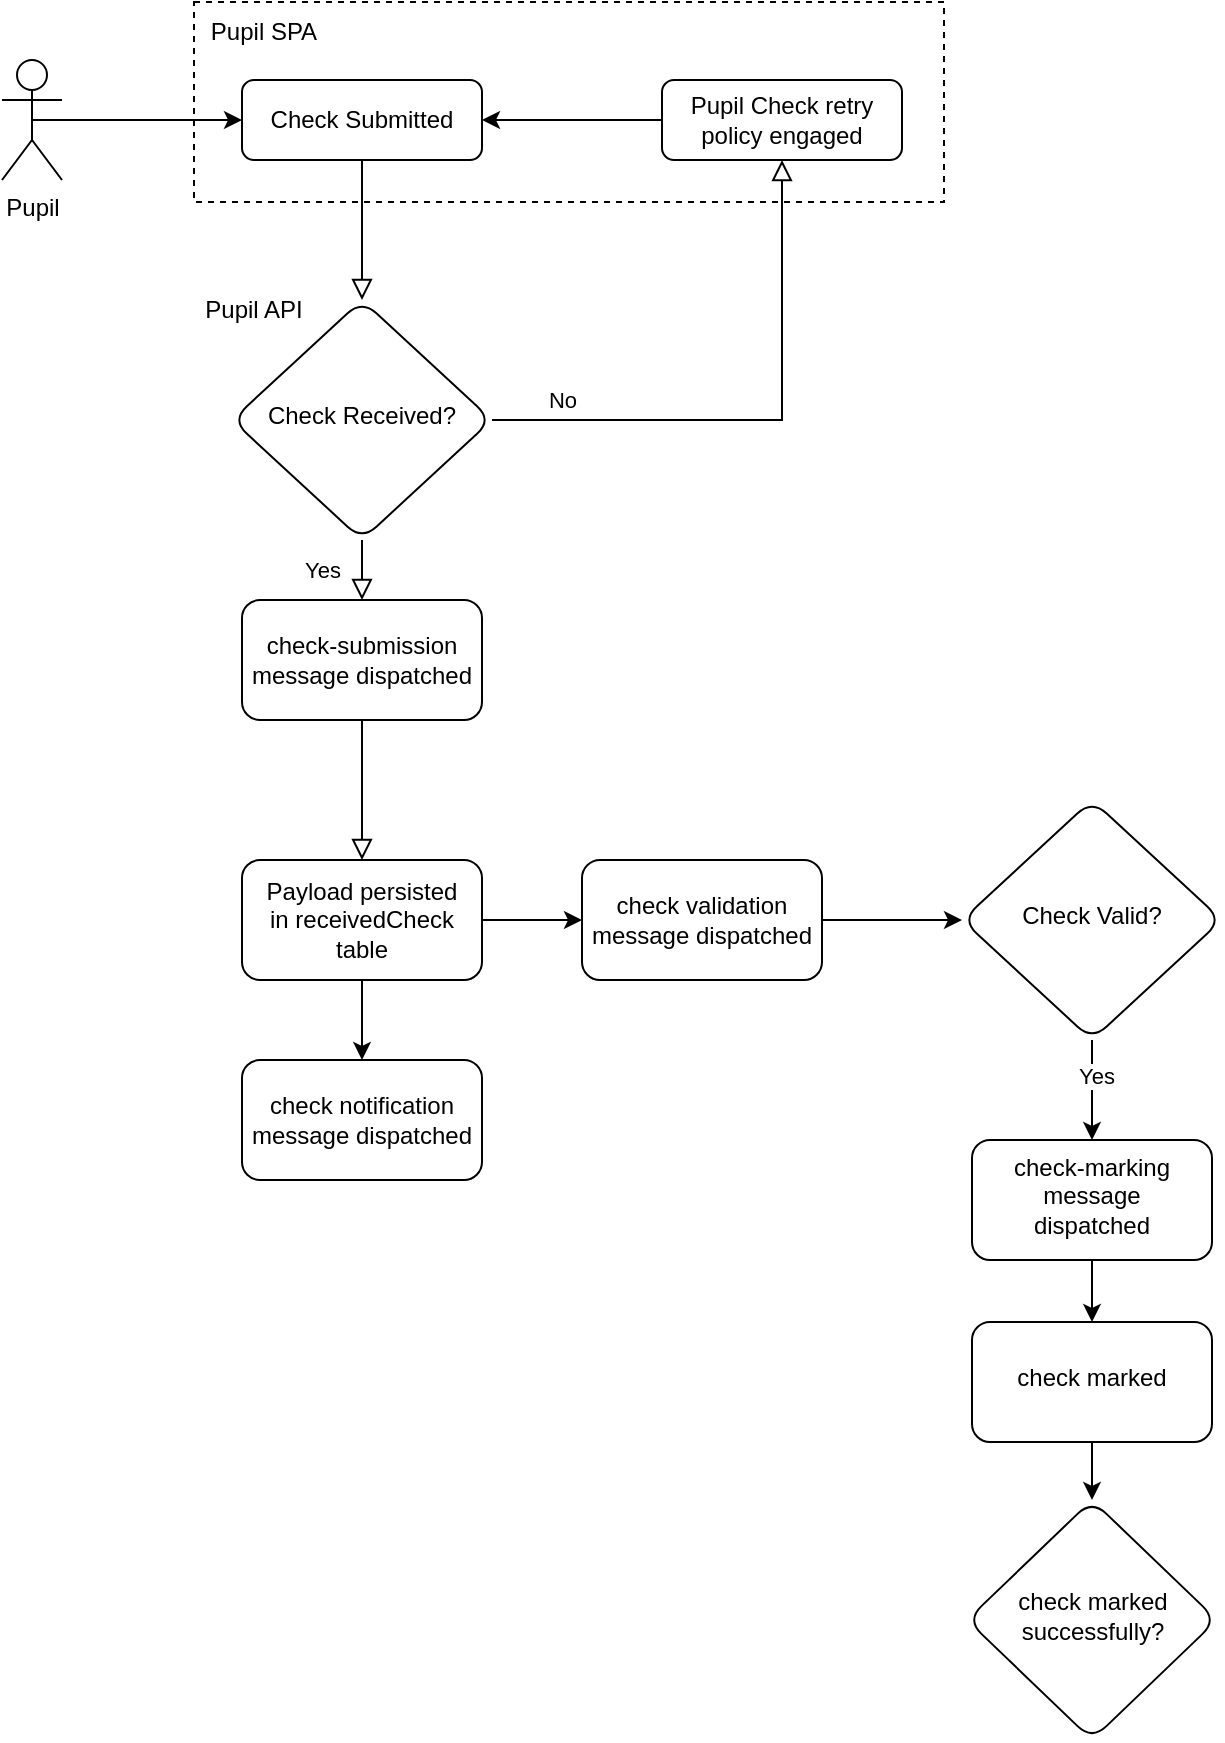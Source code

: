 <mxfile>
    <diagram id="C5RBs43oDa-KdzZeNtuy" name="Page-1">
        <mxGraphModel dx="1329" dy="607" grid="1" gridSize="10" guides="1" tooltips="1" connect="1" arrows="1" fold="1" page="1" pageScale="1" pageWidth="827" pageHeight="1169" math="0" shadow="0">
            <root>
                <mxCell id="WIyWlLk6GJQsqaUBKTNV-0"/>
                <mxCell id="WIyWlLk6GJQsqaUBKTNV-1" value="Flowchart" parent="WIyWlLk6GJQsqaUBKTNV-0"/>
                <mxCell id="WIyWlLk6GJQsqaUBKTNV-2" value="" style="rounded=0;html=1;jettySize=auto;orthogonalLoop=1;fontSize=11;endArrow=block;endFill=0;endSize=8;strokeWidth=1;shadow=0;labelBackgroundColor=none;edgeStyle=orthogonalEdgeStyle;" parent="WIyWlLk6GJQsqaUBKTNV-1" source="WIyWlLk6GJQsqaUBKTNV-3" target="WIyWlLk6GJQsqaUBKTNV-6" edge="1">
                    <mxGeometry relative="1" as="geometry"/>
                </mxCell>
                <mxCell id="WIyWlLk6GJQsqaUBKTNV-3" value="Check Submitted" style="rounded=1;whiteSpace=wrap;html=1;fontSize=12;glass=0;strokeWidth=1;shadow=0;" parent="WIyWlLk6GJQsqaUBKTNV-1" vertex="1">
                    <mxGeometry x="160" y="80" width="120" height="40" as="geometry"/>
                </mxCell>
                <mxCell id="WIyWlLk6GJQsqaUBKTNV-4" value="Yes" style="rounded=0;html=1;jettySize=auto;orthogonalLoop=1;fontSize=11;endArrow=block;endFill=0;endSize=8;strokeWidth=1;shadow=0;labelBackgroundColor=none;edgeStyle=orthogonalEdgeStyle;" parent="WIyWlLk6GJQsqaUBKTNV-1" source="WIyWlLk6GJQsqaUBKTNV-6" target="WIyWlLk6GJQsqaUBKTNV-12" edge="1">
                    <mxGeometry y="20" relative="1" as="geometry">
                        <mxPoint as="offset"/>
                        <mxPoint x="220" y="340" as="targetPoint"/>
                    </mxGeometry>
                </mxCell>
                <mxCell id="WIyWlLk6GJQsqaUBKTNV-5" value="No" style="edgeStyle=orthogonalEdgeStyle;rounded=0;html=1;jettySize=auto;orthogonalLoop=1;fontSize=11;endArrow=block;endFill=0;endSize=8;strokeWidth=1;shadow=0;labelBackgroundColor=none;" parent="WIyWlLk6GJQsqaUBKTNV-1" source="WIyWlLk6GJQsqaUBKTNV-6" target="WIyWlLk6GJQsqaUBKTNV-7" edge="1">
                    <mxGeometry x="-0.746" y="10" relative="1" as="geometry">
                        <mxPoint as="offset"/>
                    </mxGeometry>
                </mxCell>
                <mxCell id="WIyWlLk6GJQsqaUBKTNV-6" value="Check Received?" style="rhombus;whiteSpace=wrap;html=1;shadow=0;fontFamily=Helvetica;fontSize=12;align=center;strokeWidth=1;spacing=6;spacingTop=-4;rounded=1;" parent="WIyWlLk6GJQsqaUBKTNV-1" vertex="1">
                    <mxGeometry x="155" y="190" width="130" height="120" as="geometry"/>
                </mxCell>
                <mxCell id="WIyWlLk6GJQsqaUBKTNV-7" value="Pupil Check retry policy engaged" style="rounded=1;whiteSpace=wrap;html=1;fontSize=12;glass=0;strokeWidth=1;shadow=0;" parent="WIyWlLk6GJQsqaUBKTNV-1" vertex="1">
                    <mxGeometry x="370" y="80" width="120" height="40" as="geometry"/>
                </mxCell>
                <mxCell id="WIyWlLk6GJQsqaUBKTNV-8" value="" style="rounded=0;html=1;jettySize=auto;orthogonalLoop=1;fontSize=11;endArrow=block;endFill=0;endSize=8;strokeWidth=1;shadow=0;labelBackgroundColor=none;edgeStyle=orthogonalEdgeStyle;exitX=0.5;exitY=1;exitDx=0;exitDy=0;" parent="WIyWlLk6GJQsqaUBKTNV-1" source="WIyWlLk6GJQsqaUBKTNV-12" target="WIyWlLk6GJQsqaUBKTNV-11" edge="1">
                    <mxGeometry x="0.333" y="20" relative="1" as="geometry">
                        <mxPoint as="offset"/>
                        <mxPoint x="220" y="420" as="sourcePoint"/>
                    </mxGeometry>
                </mxCell>
                <mxCell id="Lrc5BM3YjAV4cm0wg2af-4" value="" style="edgeStyle=orthogonalEdgeStyle;rounded=0;orthogonalLoop=1;jettySize=auto;html=1;" parent="WIyWlLk6GJQsqaUBKTNV-1" source="WIyWlLk6GJQsqaUBKTNV-11" target="Lrc5BM3YjAV4cm0wg2af-3" edge="1">
                    <mxGeometry relative="1" as="geometry"/>
                </mxCell>
                <mxCell id="Lrc5BM3YjAV4cm0wg2af-6" value="" style="edgeStyle=orthogonalEdgeStyle;rounded=0;orthogonalLoop=1;jettySize=auto;html=1;" parent="WIyWlLk6GJQsqaUBKTNV-1" source="WIyWlLk6GJQsqaUBKTNV-11" target="Lrc5BM3YjAV4cm0wg2af-5" edge="1">
                    <mxGeometry relative="1" as="geometry"/>
                </mxCell>
                <mxCell id="WIyWlLk6GJQsqaUBKTNV-11" value="Payload persisted&lt;div&gt;in receivedCheck table&lt;/div&gt;" style="rounded=1;whiteSpace=wrap;html=1;fontSize=12;glass=0;strokeWidth=1;shadow=0;" parent="WIyWlLk6GJQsqaUBKTNV-1" vertex="1">
                    <mxGeometry x="160" y="470" width="120" height="60" as="geometry"/>
                </mxCell>
                <mxCell id="WIyWlLk6GJQsqaUBKTNV-12" value="check-submission message dispatched" style="rounded=1;whiteSpace=wrap;html=1;fontSize=12;glass=0;strokeWidth=1;shadow=0;" parent="WIyWlLk6GJQsqaUBKTNV-1" vertex="1">
                    <mxGeometry x="160" y="340" width="120" height="60" as="geometry"/>
                </mxCell>
                <mxCell id="dFedi4VFuL9BGwjrrv5C-3" value="" style="endArrow=classic;html=1;rounded=0;entryX=1;entryY=0.5;entryDx=0;entryDy=0;exitX=0;exitY=0.5;exitDx=0;exitDy=0;" parent="WIyWlLk6GJQsqaUBKTNV-1" source="WIyWlLk6GJQsqaUBKTNV-7" target="WIyWlLk6GJQsqaUBKTNV-3" edge="1">
                    <mxGeometry width="50" height="50" relative="1" as="geometry">
                        <mxPoint x="370" y="50" as="sourcePoint"/>
                        <mxPoint x="440" y="290" as="targetPoint"/>
                        <Array as="points"/>
                    </mxGeometry>
                </mxCell>
                <mxCell id="Lrc5BM3YjAV4cm0wg2af-0" value="Pupil" style="shape=umlActor;verticalLabelPosition=bottom;verticalAlign=top;html=1;outlineConnect=0;" parent="WIyWlLk6GJQsqaUBKTNV-1" vertex="1">
                    <mxGeometry x="40" y="70" width="30" height="60" as="geometry"/>
                </mxCell>
                <mxCell id="Lrc5BM3YjAV4cm0wg2af-3" value="check notification message dispatched" style="whiteSpace=wrap;html=1;rounded=1;glass=0;strokeWidth=1;shadow=0;" parent="WIyWlLk6GJQsqaUBKTNV-1" vertex="1">
                    <mxGeometry x="160" y="570" width="120" height="60" as="geometry"/>
                </mxCell>
                <mxCell id="CuICQI_fOomfvburvNad-11" style="edgeStyle=orthogonalEdgeStyle;rounded=0;orthogonalLoop=1;jettySize=auto;html=1;entryX=0;entryY=0.5;entryDx=0;entryDy=0;fontFamily=Helvetica;fontSize=12;fontColor=default;" parent="WIyWlLk6GJQsqaUBKTNV-1" source="Lrc5BM3YjAV4cm0wg2af-5" target="CuICQI_fOomfvburvNad-10" edge="1">
                    <mxGeometry relative="1" as="geometry"/>
                </mxCell>
                <mxCell id="Lrc5BM3YjAV4cm0wg2af-5" value="check validation message dispatched" style="whiteSpace=wrap;html=1;rounded=1;glass=0;strokeWidth=1;shadow=0;" parent="WIyWlLk6GJQsqaUBKTNV-1" vertex="1">
                    <mxGeometry x="330" y="470" width="120" height="60" as="geometry"/>
                </mxCell>
                <mxCell id="4" value="" style="endArrow=classic;html=1;exitX=0.5;exitY=0.5;exitDx=0;exitDy=0;exitPerimeter=0;" parent="WIyWlLk6GJQsqaUBKTNV-1" source="Lrc5BM3YjAV4cm0wg2af-0" edge="1">
                    <mxGeometry width="50" height="50" relative="1" as="geometry">
                        <mxPoint x="300" y="500" as="sourcePoint"/>
                        <mxPoint x="160" y="100" as="targetPoint"/>
                    </mxGeometry>
                </mxCell>
                <mxCell id="CuICQI_fOomfvburvNad-13" value="" style="edgeStyle=orthogonalEdgeStyle;rounded=0;orthogonalLoop=1;jettySize=auto;html=1;fontFamily=Helvetica;fontSize=12;fontColor=default;" parent="WIyWlLk6GJQsqaUBKTNV-1" source="CuICQI_fOomfvburvNad-10" target="CuICQI_fOomfvburvNad-12" edge="1">
                    <mxGeometry relative="1" as="geometry"/>
                </mxCell>
                <mxCell id="5" value="Yes" style="edgeLabel;html=1;align=center;verticalAlign=middle;resizable=0;points=[];" vertex="1" connectable="0" parent="CuICQI_fOomfvburvNad-13">
                    <mxGeometry x="-0.309" y="2" relative="1" as="geometry">
                        <mxPoint as="offset"/>
                    </mxGeometry>
                </mxCell>
                <mxCell id="CuICQI_fOomfvburvNad-10" value="Check Valid?" style="rhombus;whiteSpace=wrap;html=1;shadow=0;fontFamily=Helvetica;fontSize=12;align=center;strokeWidth=1;spacing=6;spacingTop=-4;rounded=1;" parent="WIyWlLk6GJQsqaUBKTNV-1" vertex="1">
                    <mxGeometry x="520" y="440" width="130" height="120" as="geometry"/>
                </mxCell>
                <mxCell id="7" value="" style="edgeStyle=none;html=1;" edge="1" parent="WIyWlLk6GJQsqaUBKTNV-1" source="CuICQI_fOomfvburvNad-12" target="6">
                    <mxGeometry relative="1" as="geometry"/>
                </mxCell>
                <mxCell id="CuICQI_fOomfvburvNad-12" value="check-marking message dispatched" style="whiteSpace=wrap;html=1;shadow=0;strokeWidth=1;spacing=6;spacingTop=-4;rounded=1;glass=0;" parent="WIyWlLk6GJQsqaUBKTNV-1" vertex="1">
                    <mxGeometry x="525" y="610" width="120" height="60" as="geometry"/>
                </mxCell>
                <mxCell id="9" value="" style="edgeStyle=none;html=1;" edge="1" parent="WIyWlLk6GJQsqaUBKTNV-1" source="6" target="8">
                    <mxGeometry relative="1" as="geometry"/>
                </mxCell>
                <mxCell id="6" value="check marked" style="whiteSpace=wrap;html=1;shadow=0;strokeWidth=1;spacing=6;spacingTop=-4;rounded=1;glass=0;" vertex="1" parent="WIyWlLk6GJQsqaUBKTNV-1">
                    <mxGeometry x="525" y="701" width="120" height="60" as="geometry"/>
                </mxCell>
                <mxCell id="8" value="check marked successfully?" style="rhombus;whiteSpace=wrap;html=1;shadow=0;strokeWidth=1;spacing=6;spacingTop=-4;rounded=1;glass=0;" vertex="1" parent="WIyWlLk6GJQsqaUBKTNV-1">
                    <mxGeometry x="522.5" y="790" width="125" height="120" as="geometry"/>
                </mxCell>
                <mxCell id="CuICQI_fOomfvburvNad-14" value="Roles" parent="WIyWlLk6GJQsqaUBKTNV-0"/>
                <mxCell id="CuICQI_fOomfvburvNad-17" value="" style="group" parent="CuICQI_fOomfvburvNad-14" vertex="1" connectable="0">
                    <mxGeometry x="136" y="41" width="375" height="100" as="geometry"/>
                </mxCell>
                <mxCell id="CuICQI_fOomfvburvNad-15" value="" style="rounded=0;whiteSpace=wrap;html=1;dashed=1;fillColor=none;" parent="CuICQI_fOomfvburvNad-17" vertex="1">
                    <mxGeometry width="375" height="100" as="geometry"/>
                </mxCell>
                <mxCell id="CuICQI_fOomfvburvNad-16" value="Pupil SPA" style="text;html=1;strokeColor=none;fillColor=none;align=center;verticalAlign=middle;whiteSpace=wrap;rounded=0;dashed=1;opacity=0;" parent="CuICQI_fOomfvburvNad-17" vertex="1">
                    <mxGeometry width="70" height="30" as="geometry"/>
                </mxCell>
                <mxCell id="CuICQI_fOomfvburvNad-18" value="Pupil API" style="text;html=1;strokeColor=none;fillColor=none;align=center;verticalAlign=middle;whiteSpace=wrap;rounded=0;sketch=0;opacity=0;" parent="CuICQI_fOomfvburvNad-14" vertex="1">
                    <mxGeometry x="136" y="180" width="60" height="30" as="geometry"/>
                </mxCell>
            </root>
        </mxGraphModel>
    </diagram>
</mxfile>
